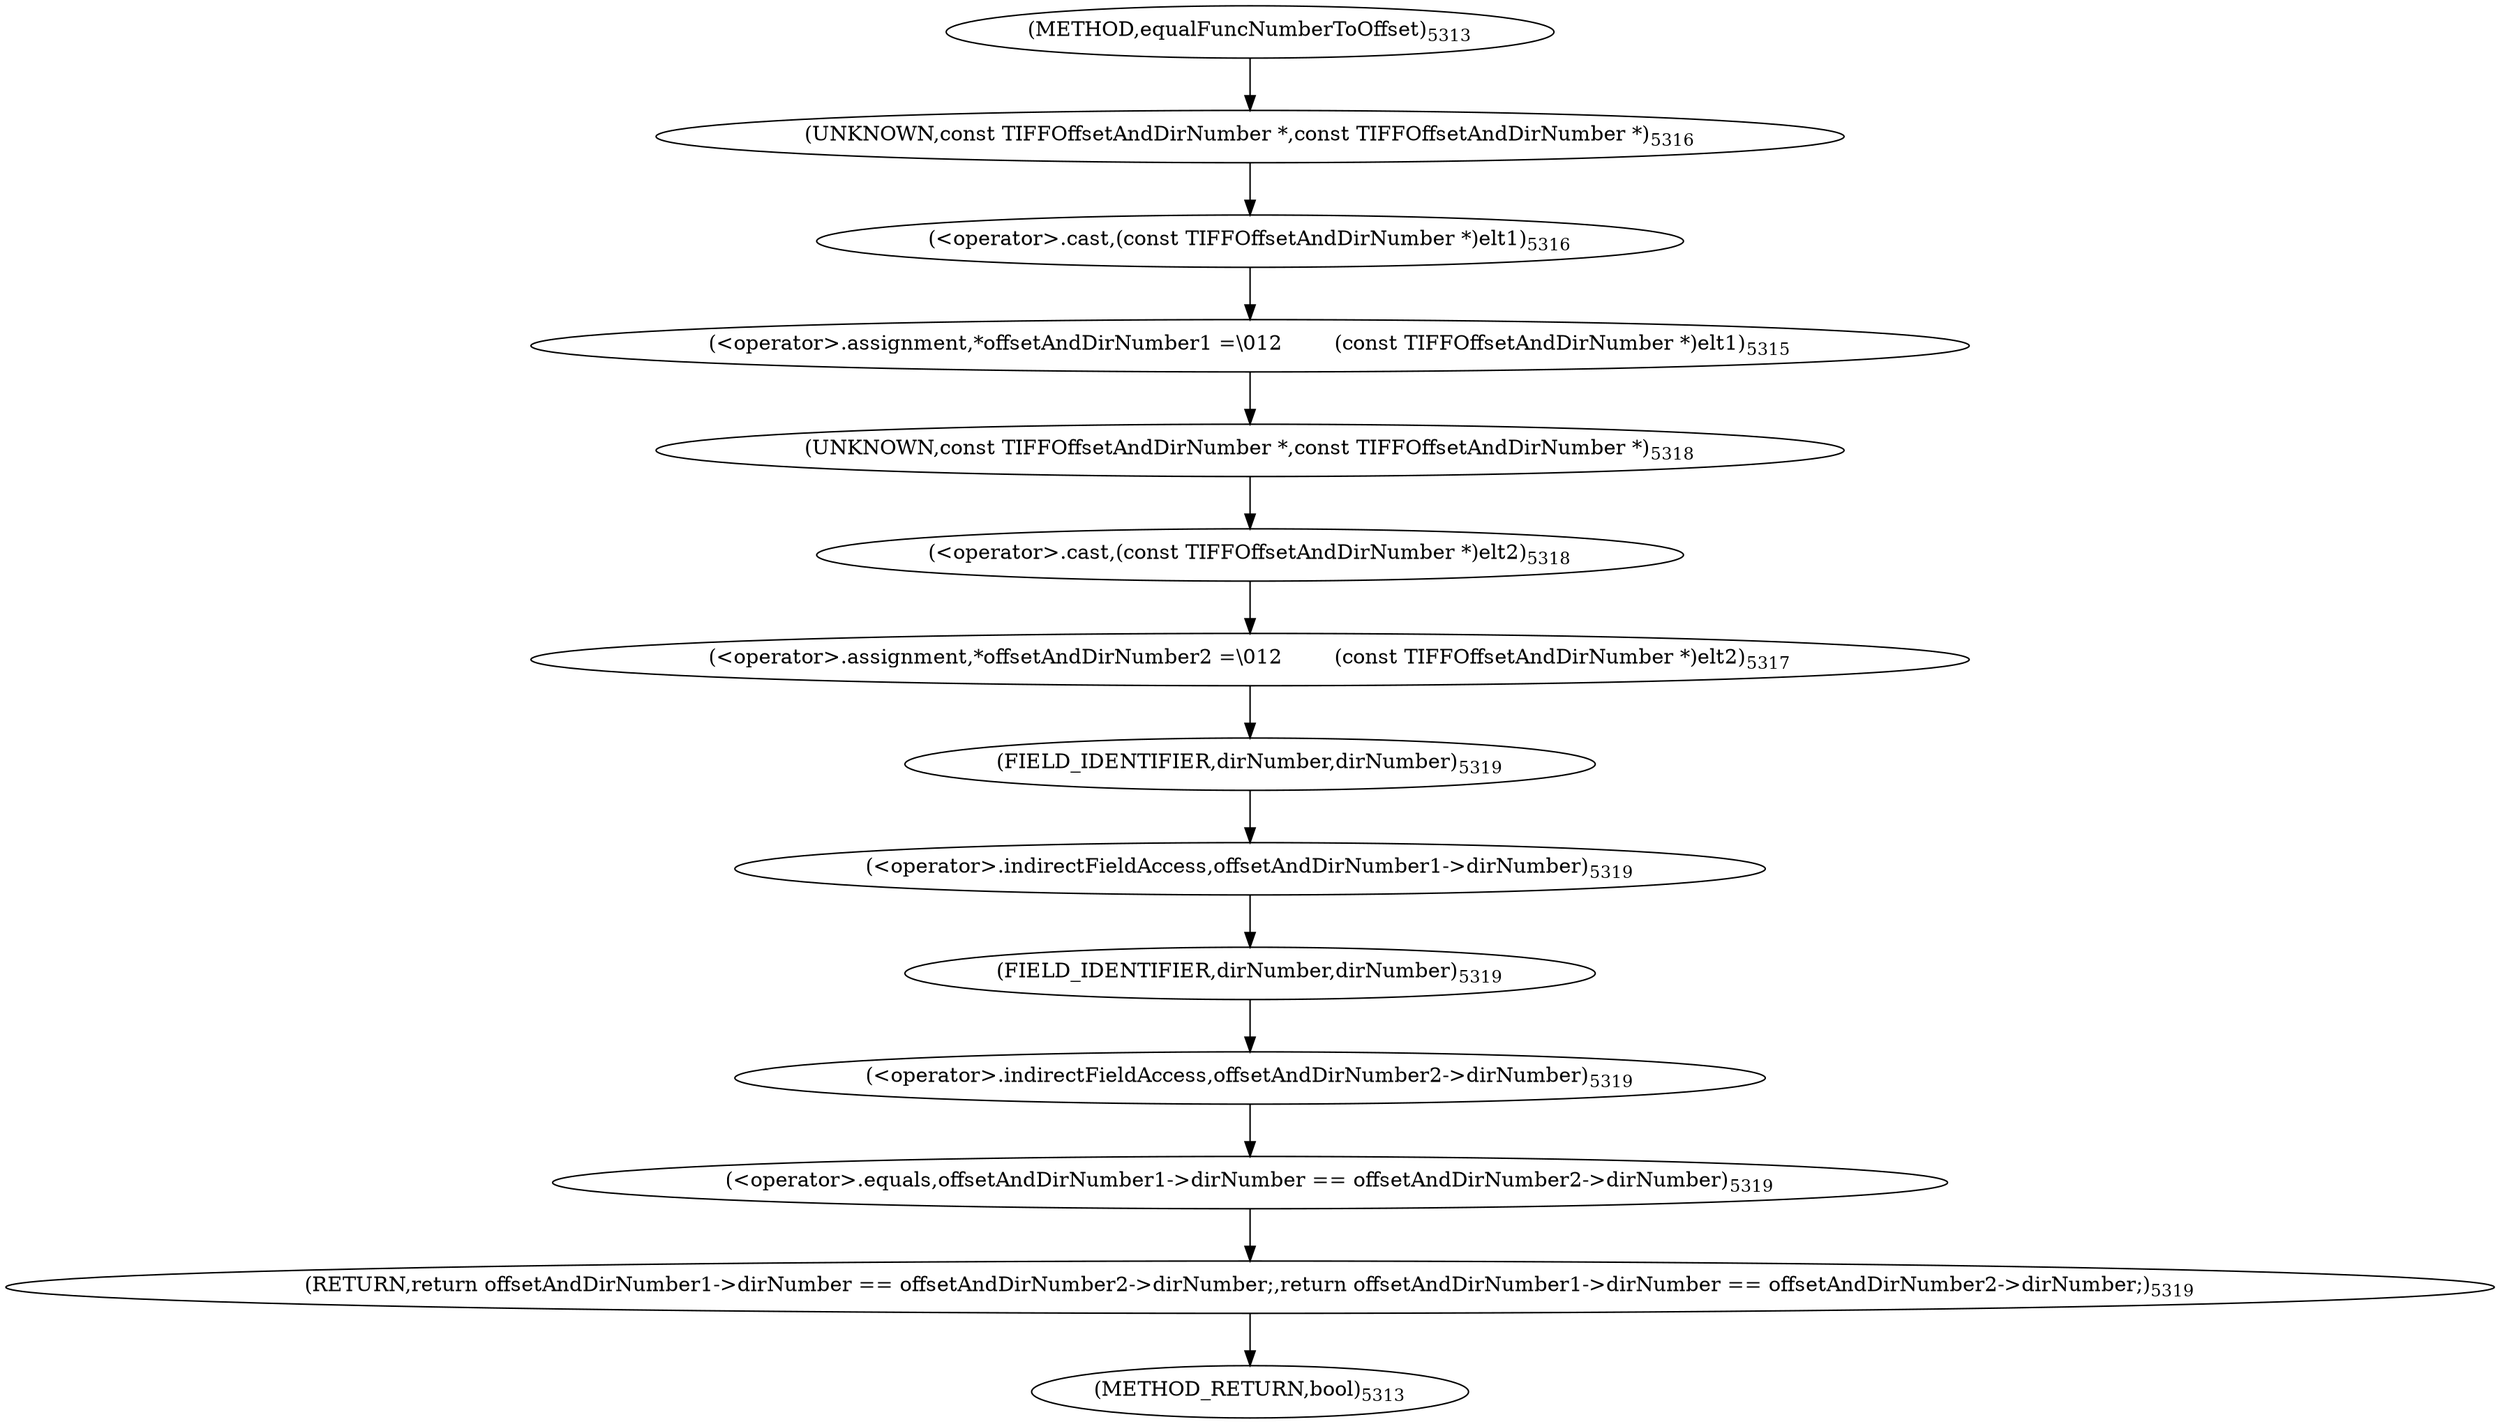 digraph "equalFuncNumberToOffset" {  
"91724" [label = <(&lt;operator&gt;.assignment,*offsetAndDirNumber1 =\012        (const TIFFOffsetAndDirNumber *)elt1)<SUB>5315</SUB>> ]
"91730" [label = <(&lt;operator&gt;.assignment,*offsetAndDirNumber2 =\012        (const TIFFOffsetAndDirNumber *)elt2)<SUB>5317</SUB>> ]
"91735" [label = <(RETURN,return offsetAndDirNumber1-&gt;dirNumber == offsetAndDirNumber2-&gt;dirNumber;,return offsetAndDirNumber1-&gt;dirNumber == offsetAndDirNumber2-&gt;dirNumber;)<SUB>5319</SUB>> ]
"91726" [label = <(&lt;operator&gt;.cast,(const TIFFOffsetAndDirNumber *)elt1)<SUB>5316</SUB>> ]
"91732" [label = <(&lt;operator&gt;.cast,(const TIFFOffsetAndDirNumber *)elt2)<SUB>5318</SUB>> ]
"91736" [label = <(&lt;operator&gt;.equals,offsetAndDirNumber1-&gt;dirNumber == offsetAndDirNumber2-&gt;dirNumber)<SUB>5319</SUB>> ]
"91727" [label = <(UNKNOWN,const TIFFOffsetAndDirNumber *,const TIFFOffsetAndDirNumber *)<SUB>5316</SUB>> ]
"91733" [label = <(UNKNOWN,const TIFFOffsetAndDirNumber *,const TIFFOffsetAndDirNumber *)<SUB>5318</SUB>> ]
"91737" [label = <(&lt;operator&gt;.indirectFieldAccess,offsetAndDirNumber1-&gt;dirNumber)<SUB>5319</SUB>> ]
"91740" [label = <(&lt;operator&gt;.indirectFieldAccess,offsetAndDirNumber2-&gt;dirNumber)<SUB>5319</SUB>> ]
"91739" [label = <(FIELD_IDENTIFIER,dirNumber,dirNumber)<SUB>5319</SUB>> ]
"91742" [label = <(FIELD_IDENTIFIER,dirNumber,dirNumber)<SUB>5319</SUB>> ]
"91719" [label = <(METHOD,equalFuncNumberToOffset)<SUB>5313</SUB>> ]
"91743" [label = <(METHOD_RETURN,bool)<SUB>5313</SUB>> ]
  "91724" -> "91733" 
  "91730" -> "91739" 
  "91735" -> "91743" 
  "91726" -> "91724" 
  "91732" -> "91730" 
  "91736" -> "91735" 
  "91727" -> "91726" 
  "91733" -> "91732" 
  "91737" -> "91742" 
  "91740" -> "91736" 
  "91739" -> "91737" 
  "91742" -> "91740" 
  "91719" -> "91727" 
}
